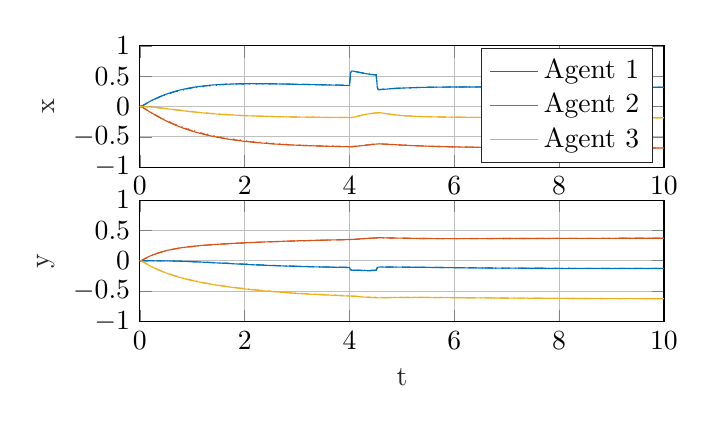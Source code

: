 % This file was created by matlab2tikz.
%
\definecolor{mycolor1}{rgb}{0.0,0.447,0.741}%
\definecolor{mycolor2}{rgb}{0.85,0.325,0.098}%
\definecolor{mycolor3}{rgb}{0.929,0.694,0.125}%
%
\begin{tikzpicture}

\begin{axis}[%
width=6.656cm,
height=1.541cm,
at={(0cm,1.959cm)},
scale only axis,
xmin=0,
xmax=10,
ymin=-1,
ymax=1,
ylabel style={font=\color{white!15!black}},
ylabel={x},
axis background/.style={fill=white},
xmajorgrids,
ymajorgrids,
legend style={legend cell align=left, align=left, draw=white!15!black}
]
\addplot [color=mycolor1]
  table[row sep=crcr]{%
0	0\\
0.02	0\\
0.04	0.008\\
0.21	0.092\\
0.26	0.114\\
0.36	0.154\\
0.45	0.186\\
0.54	0.214\\
0.64	0.242\\
0.74	0.266\\
0.84	0.286\\
0.94	0.304\\
1.04	0.319\\
1.17	0.334\\
1.29	0.346\\
1.39	0.354\\
1.54	0.363\\
1.73	0.37\\
1.9	0.374\\
2.16	0.376\\
2.48	0.374\\
2.88	0.368\\
4	0.347\\
4.02	0.543\\
4.03	0.576\\
4.04	0.584\\
4.05	0.585\\
4.08	0.581\\
4.32	0.54\\
4.42	0.527\\
4.51	0.518\\
4.53	0.321\\
4.54	0.287\\
4.55	0.278\\
4.56	0.276\\
4.59	0.278\\
4.81	0.294\\
5	0.303\\
5.23	0.311\\
5.47	0.316\\
5.79	0.32\\
6.23	0.322\\
6.96	0.321\\
10	0.316\\
};
\addlegendentry{Agent 1}

\addplot [color=mycolor2]
  table[row sep=crcr]{%
0	0\\
0.02	0\\
0.04	-0.008\\
0.11	-0.046\\
0.19	-0.089\\
0.29	-0.141\\
0.37	-0.179\\
0.46	-0.22\\
0.56	-0.262\\
0.65	-0.296\\
0.75	-0.332\\
0.85	-0.364\\
0.95	-0.393\\
1.06	-0.422\\
1.18	-0.45\\
1.28	-0.471\\
1.38	-0.49\\
1.5	-0.511\\
1.63	-0.531\\
1.75	-0.547\\
1.87	-0.561\\
1.99	-0.574\\
2.13	-0.587\\
2.31	-0.601\\
2.56	-0.618\\
2.87	-0.634\\
3.2	-0.646\\
3.54	-0.655\\
3.89	-0.662\\
4.05	-0.664\\
4.13	-0.656\\
4.45	-0.624\\
4.56	-0.616\\
4.62	-0.618\\
5.15	-0.643\\
5.47	-0.654\\
5.79	-0.662\\
6.17	-0.669\\
6.65	-0.675\\
7.22	-0.679\\
8.18	-0.683\\
9.77	-0.684\\
10	-0.684\\
};
\addlegendentry{Agent 2}

\addplot [color=mycolor3]
  table[row sep=crcr]{%
0	0\\
0.09	-0.001\\
0.18	-0.006\\
0.29	-0.015\\
0.47	-0.033\\
0.95	-0.084\\
1.23	-0.108\\
1.5	-0.127\\
1.77	-0.141\\
2.01	-0.152\\
2.37	-0.163\\
2.9	-0.173\\
3.35	-0.178\\
4.04	-0.181\\
4.07	-0.178\\
4.12	-0.168\\
4.27	-0.137\\
4.35	-0.124\\
4.44	-0.112\\
4.54	-0.102\\
4.57	-0.101\\
4.61	-0.105\\
4.7	-0.118\\
4.8	-0.131\\
4.91	-0.142\\
5.04	-0.152\\
5.19	-0.159\\
5.4	-0.167\\
5.67	-0.172\\
6.04	-0.177\\
6.59	-0.181\\
7.31	-0.184\\
8.57	-0.185\\
10	-0.185\\
};
\addlegendentry{Agent 3}

\addplot [color=mycolor1, dotted, forget plot]
  table[row sep=crcr]{%
0	0\\
0.02	0\\
0.04	0.008\\
0.19	0.082\\
0.27	0.116\\
0.34	0.142\\
0.42	0.168\\
0.56	0.211\\
0.65	0.235\\
0.74	0.255\\
0.85	0.276\\
1.01	0.302\\
1.12	0.317\\
1.26	0.332\\
1.41	0.344\\
1.59	0.356\\
1.74	0.362\\
1.95	0.367\\
2.22	0.37\\
2.51	0.37\\
2.87	0.366\\
3.7	0.353\\
4	0.348\\
4.02	0.544\\
4.03	0.577\\
4.04	0.585\\
4.05	0.586\\
4.08	0.582\\
4.23	0.556\\
4.34	0.54\\
4.45	0.528\\
4.51	0.522\\
4.53	0.324\\
4.54	0.291\\
4.55	0.281\\
4.56	0.279\\
4.59	0.281\\
4.75	0.292\\
4.92	0.301\\
5.13	0.309\\
5.39	0.314\\
5.73	0.319\\
6.18	0.321\\
6.92	0.32\\
10	0.315\\
};
\addplot [color=mycolor2, dotted, forget plot]
  table[row sep=crcr]{%
0	0\\
0.02	0\\
0.04	-0.008\\
0.11	-0.046\\
0.18	-0.084\\
0.28	-0.133\\
0.36	-0.169\\
0.5	-0.227\\
0.6	-0.266\\
0.69	-0.299\\
0.78	-0.328\\
0.92	-0.369\\
1.03	-0.399\\
1.14	-0.426\\
1.26	-0.451\\
1.44	-0.486\\
1.58	-0.509\\
1.71	-0.527\\
1.93	-0.554\\
2.09	-0.571\\
2.26	-0.586\\
2.57	-0.608\\
2.78	-0.621\\
3.05	-0.633\\
3.34	-0.643\\
3.63	-0.651\\
4.02	-0.66\\
4.05	-0.66\\
4.12	-0.653\\
4.37	-0.629\\
4.55	-0.615\\
4.59	-0.616\\
4.99	-0.636\\
5.33	-0.649\\
5.67	-0.659\\
6.01	-0.666\\
6.43	-0.673\\
7.14	-0.679\\
7.93	-0.682\\
8.97	-0.685\\
10	-0.686\\
};
\addplot [color=mycolor3, dotted, forget plot]
  table[row sep=crcr]{%
0	0\\
0.09	-0.001\\
0.18	-0.006\\
0.31	-0.016\\
0.5	-0.033\\
0.88	-0.071\\
1.03	-0.085\\
1.28	-0.105\\
1.4	-0.113\\
1.89	-0.142\\
2.45	-0.162\\
2.79	-0.169\\
3.13	-0.175\\
3.73	-0.18\\
4.05	-0.18\\
4.08	-0.176\\
4.15	-0.162\\
4.24	-0.144\\
4.33	-0.13\\
4.43	-0.117\\
4.55	-0.104\\
4.58	-0.105\\
4.63	-0.111\\
4.8	-0.133\\
4.91	-0.143\\
5.05	-0.153\\
5.19	-0.16\\
5.41	-0.168\\
5.69	-0.174\\
6.16	-0.179\\
7.15	-0.184\\
8.03	-0.186\\
10	-0.186\\
};
\addplot [color=mycolor1, dashed, forget plot]
  table[row sep=crcr]{%
0	0\\
0.02	0\\
0.04	0.008\\
0.17	0.072\\
0.25	0.107\\
0.33	0.139\\
0.42	0.171\\
0.51	0.2\\
0.6	0.226\\
0.7	0.251\\
0.8	0.273\\
0.91	0.293\\
1.02	0.311\\
1.14	0.327\\
1.27	0.341\\
1.41	0.352\\
1.56	0.362\\
1.7	0.368\\
1.89	0.373\\
2.11	0.376\\
2.37	0.376\\
2.71	0.372\\
3.19	0.364\\
4	0.349\\
4.02	0.545\\
4.03	0.577\\
4.04	0.586\\
4.05	0.587\\
4.08	0.582\\
4.23	0.556\\
4.34	0.54\\
4.44	0.528\\
4.51	0.522\\
4.53	0.324\\
4.54	0.291\\
4.55	0.281\\
4.56	0.279\\
4.59	0.281\\
4.76	0.293\\
4.94	0.302\\
5.15	0.309\\
5.4	0.315\\
5.72	0.319\\
6.15	0.322\\
6.81	0.322\\
10	0.317\\
};
\addplot [color=mycolor2, dashed, forget plot]
  table[row sep=crcr]{%
0	0\\
0.02	0\\
0.04	-0.008\\
0.31	-0.147\\
0.41	-0.193\\
0.51	-0.235\\
0.61	-0.275\\
0.71	-0.311\\
0.81	-0.344\\
0.92	-0.377\\
1.03	-0.407\\
1.15	-0.436\\
1.27	-0.463\\
1.4	-0.488\\
1.54	-0.512\\
1.68	-0.533\\
1.84	-0.553\\
2.01	-0.572\\
2.2	-0.59\\
2.4	-0.605\\
2.63	-0.62\\
2.88	-0.633\\
3.13	-0.643\\
3.51	-0.653\\
3.98	-0.662\\
4.05	-0.662\\
4.12	-0.655\\
4.35	-0.633\\
4.55	-0.616\\
4.59	-0.617\\
5.06	-0.639\\
5.38	-0.65\\
5.72	-0.66\\
6.11	-0.667\\
6.59	-0.673\\
7.21	-0.678\\
8.08	-0.682\\
9.48	-0.684\\
10	-0.684\\
};
\addplot [color=mycolor3, dashed, forget plot]
  table[row sep=crcr]{%
0	0\\
0.09	-0.001\\
0.19	-0.007\\
0.31	-0.016\\
0.49	-0.034\\
1.02	-0.087\\
1.25	-0.107\\
1.48	-0.123\\
1.7	-0.136\\
1.97	-0.149\\
2.26	-0.159\\
2.59	-0.167\\
2.97	-0.174\\
3.68	-0.182\\
4.05	-0.181\\
4.08	-0.176\\
4.16	-0.16\\
4.25	-0.142\\
4.34	-0.127\\
4.44	-0.114\\
4.55	-0.103\\
4.58	-0.103\\
4.62	-0.108\\
4.82	-0.133\\
4.93	-0.143\\
5.06	-0.152\\
5.22	-0.16\\
5.43	-0.167\\
5.71	-0.172\\
6.1	-0.177\\
6.68	-0.181\\
7.56	-0.184\\
9.19	-0.185\\
10	-0.185\\
};
\end{axis}

\begin{axis}[%
width=6.656cm,
height=1.541cm,
at={(0cm,0cm)},
scale only axis,
xmin=0,
xmax=10,
xlabel style={font=\color{white!15!black}},
xlabel={t},
ymin=-1,
ymax=1,
ylabel style={font=\color{white!15!black}},
ylabel={y},
axis background/.style={fill=white},
xmajorgrids,
ymajorgrids
]
\addplot [color=mycolor1, forget plot]
  table[row sep=crcr]{%
0	0\\
0.46	-0.002\\
0.71	-0.006\\
0.91	-0.012\\
1.14	-0.021\\
1.71	-0.047\\
2.16	-0.067\\
2.56	-0.081\\
3.11	-0.096\\
3.44	-0.103\\
3.93	-0.111\\
4	-0.111\\
4.02	-0.149\\
4.03	-0.155\\
4.05	-0.157\\
4.17	-0.159\\
4.36	-0.165\\
4.43	-0.164\\
4.51	-0.159\\
4.53	-0.116\\
4.54	-0.108\\
4.55	-0.106\\
4.58	-0.104\\
4.82	-0.105\\
5.29	-0.108\\
6.57	-0.12\\
7.46	-0.124\\
8.64	-0.127\\
10	-0.128\\
};
\addplot [color=mycolor2, forget plot]
  table[row sep=crcr]{%
0	0\\
0.02	0\\
0.04	0.008\\
0.14	0.056\\
0.21	0.084\\
0.26	0.101\\
0.34	0.126\\
0.43	0.15\\
0.53	0.172\\
0.64	0.192\\
0.75	0.209\\
0.87	0.223\\
1	0.237\\
1.19	0.253\\
1.38	0.265\\
1.64	0.28\\
2.06	0.298\\
2.41	0.311\\
2.81	0.323\\
3.31	0.336\\
3.86	0.347\\
4.08	0.352\\
4.32	0.368\\
4.53	0.378\\
4.59	0.379\\
5.21	0.368\\
5.65	0.365\\
6.2	0.365\\
7.1	0.366\\
9.28	0.37\\
10	0.371\\
};
\addplot [color=mycolor3, forget plot]
  table[row sep=crcr]{%
0	0\\
0.02	0\\
0.04	-0.008\\
0.2	-0.087\\
0.27	-0.118\\
0.36	-0.154\\
0.45	-0.186\\
0.55	-0.218\\
0.66	-0.25\\
0.77	-0.278\\
0.88	-0.303\\
0.99	-0.326\\
1.1	-0.346\\
1.22	-0.367\\
1.43	-0.398\\
1.66	-0.428\\
1.93	-0.458\\
2.16	-0.479\\
2.41	-0.5\\
2.68	-0.519\\
2.94	-0.536\\
3.3	-0.554\\
3.71	-0.571\\
4.11	-0.587\\
4.26	-0.598\\
4.42	-0.607\\
4.57	-0.612\\
4.68	-0.61\\
4.96	-0.606\\
5.26	-0.605\\
5.74	-0.608\\
8.38	-0.623\\
9.71	-0.626\\
10	-0.627\\
};
\addplot [color=mycolor1, dotted, forget plot]
  table[row sep=crcr]{%
0	0\\
0.4	-0.001\\
0.76	-0.008\\
1.08	-0.018\\
1.36	-0.03\\
1.6	-0.04\\
2.5	-0.076\\
2.81	-0.085\\
3.59	-0.102\\
4	-0.109\\
4.02	-0.144\\
4.03	-0.15\\
4.05	-0.152\\
4.21	-0.155\\
4.33	-0.156\\
4.43	-0.154\\
4.51	-0.15\\
4.53	-0.11\\
4.54	-0.103\\
4.56	-0.101\\
4.64	-0.101\\
5	-0.104\\
6.86	-0.12\\
7.71	-0.124\\
9.13	-0.126\\
10	-0.127\\
};
\addplot [color=mycolor2, dotted, forget plot]
  table[row sep=crcr]{%
0	0\\
0.02	0\\
0.04	0.008\\
0.14	0.056\\
0.19	0.076\\
0.26	0.1\\
0.33	0.121\\
0.41	0.142\\
0.53	0.169\\
0.63	0.187\\
0.74	0.204\\
0.86	0.219\\
1.01	0.235\\
1.18	0.25\\
1.37	0.263\\
1.7	0.281\\
1.95	0.292\\
2.53	0.313\\
3.19	0.331\\
3.82	0.344\\
4.08	0.349\\
4.27	0.362\\
4.48	0.373\\
4.58	0.376\\
5.37	0.366\\
5.91	0.364\\
7.04	0.366\\
9.36	0.371\\
10	0.371\\
};
\addplot [color=mycolor3, dotted, forget plot]
  table[row sep=crcr]{%
0	0\\
0.02	0\\
0.04	-0.008\\
0.19	-0.082\\
0.27	-0.116\\
0.35	-0.146\\
0.44	-0.176\\
0.54	-0.208\\
0.64	-0.237\\
0.74	-0.263\\
0.85	-0.288\\
1.02	-0.323\\
1.16	-0.348\\
1.3	-0.37\\
1.5	-0.399\\
1.68	-0.421\\
1.87	-0.442\\
2.13	-0.468\\
2.36	-0.487\\
2.62	-0.506\\
2.97	-0.528\\
3.27	-0.544\\
3.7	-0.563\\
4.12	-0.581\\
4.26	-0.591\\
4.42	-0.599\\
4.57	-0.605\\
4.68	-0.604\\
4.95	-0.601\\
5.3	-0.601\\
5.86	-0.605\\
7.62	-0.618\\
8.76	-0.623\\
10	-0.625\\
};
\addplot [color=mycolor1, dashed, forget plot]
  table[row sep=crcr]{%
0	0\\
0.45	-0.002\\
0.7	-0.006\\
0.96	-0.013\\
1.27	-0.025\\
2.48	-0.076\\
2.89	-0.088\\
3.35	-0.099\\
3.91	-0.108\\
4	-0.11\\
4.02	-0.146\\
4.03	-0.152\\
4.05	-0.155\\
4.19	-0.157\\
4.32	-0.16\\
4.41	-0.159\\
4.51	-0.154\\
4.53	-0.112\\
4.54	-0.105\\
4.56	-0.102\\
4.63	-0.102\\
5.08	-0.105\\
6.88	-0.121\\
7.86	-0.125\\
9.36	-0.127\\
10	-0.127\\
};
\addplot [color=mycolor2, dashed, forget plot]
  table[row sep=crcr]{%
0	0\\
0.02	0\\
0.04	0.008\\
0.12	0.046\\
0.18	0.071\\
0.25	0.096\\
0.32	0.118\\
0.4	0.14\\
0.48	0.159\\
0.57	0.178\\
0.67	0.195\\
0.78	0.21\\
0.91	0.226\\
1.06	0.24\\
1.24	0.255\\
1.46	0.268\\
1.74	0.283\\
2.09	0.298\\
2.52	0.313\\
3.01	0.327\\
3.75	0.344\\
4.08	0.351\\
4.27	0.364\\
4.47	0.374\\
4.58	0.378\\
5.36	0.367\\
5.85	0.365\\
6.59	0.366\\
10	0.371\\
};
\addplot [color=mycolor3, dashed, forget plot]
  table[row sep=crcr]{%
0	0\\
0.02	0\\
0.04	-0.008\\
0.16	-0.067\\
0.24	-0.103\\
0.33	-0.139\\
0.42	-0.172\\
0.51	-0.201\\
0.61	-0.231\\
0.72	-0.261\\
0.84	-0.289\\
0.97	-0.317\\
1.11	-0.343\\
1.26	-0.368\\
1.43	-0.394\\
1.61	-0.417\\
1.81	-0.441\\
2.03	-0.463\\
2.27	-0.485\\
2.53	-0.506\\
2.81	-0.524\\
3.12	-0.542\\
3.45	-0.558\\
3.81	-0.572\\
4.1	-0.584\\
4.27	-0.596\\
4.43	-0.604\\
4.57	-0.609\\
4.68	-0.608\\
4.96	-0.604\\
5.29	-0.604\\
5.82	-0.607\\
7.91	-0.621\\
9.17	-0.624\\
10	-0.626\\
};
\end{axis}
\end{tikzpicture}%